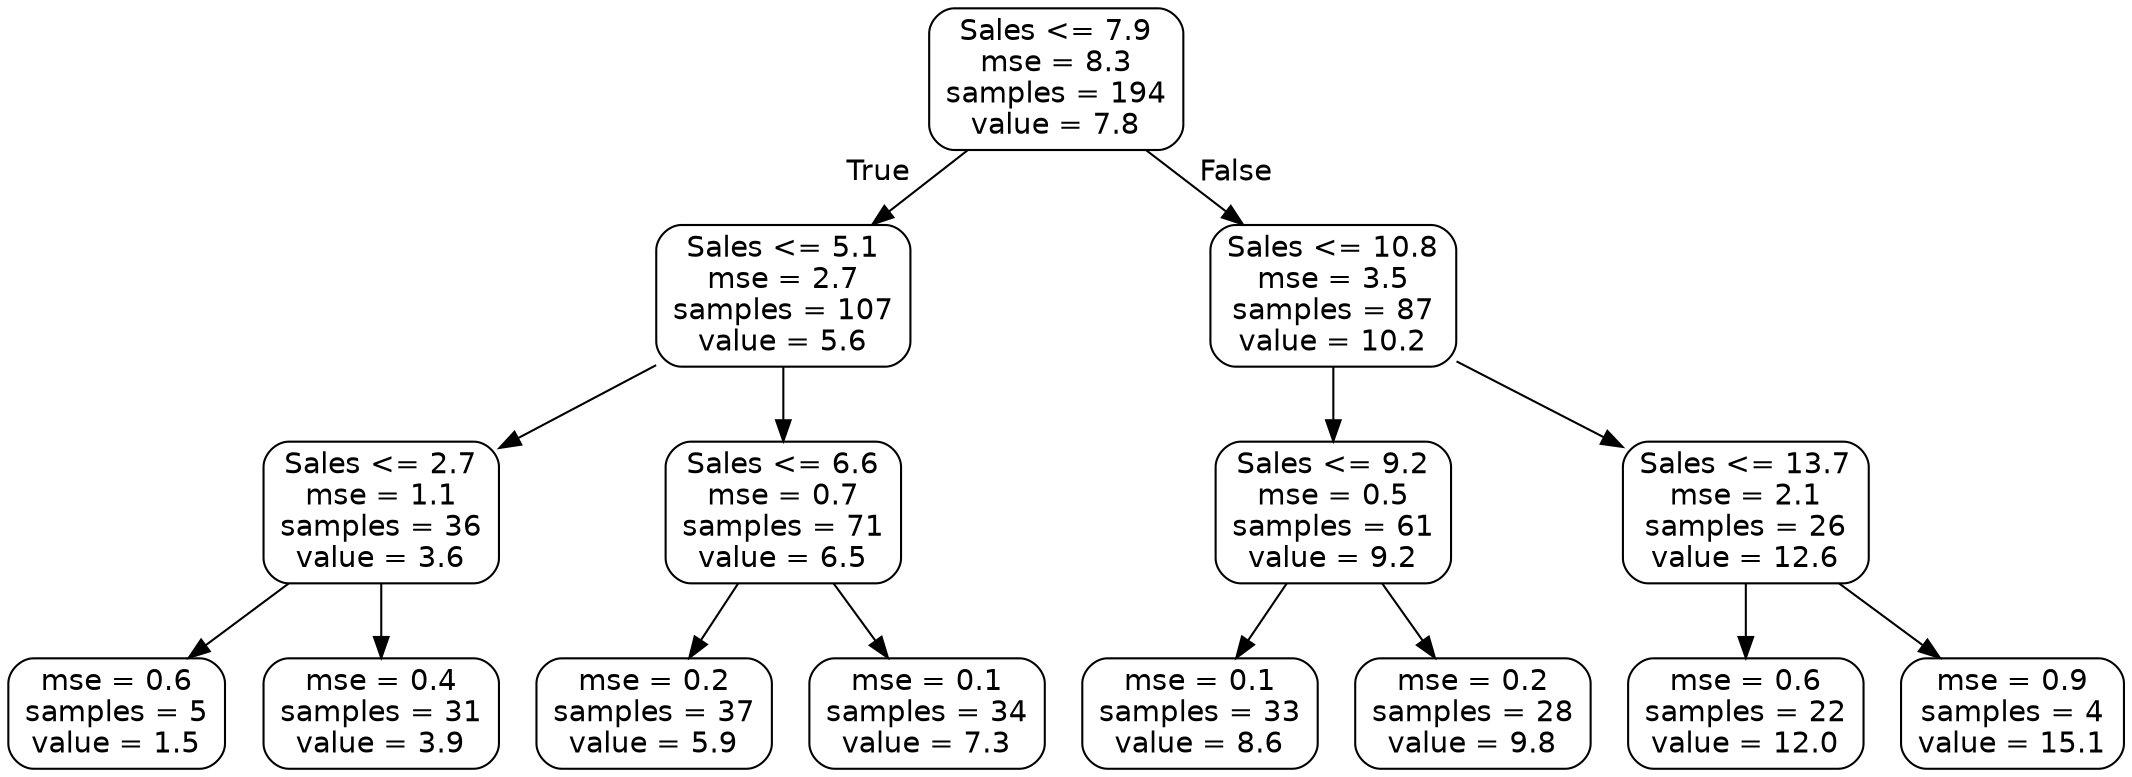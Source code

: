 digraph Tree {
node [shape=box, style="rounded", color="black", fontname=helvetica] ;
edge [fontname=helvetica] ;
0 [label="Sales <= 7.9\nmse = 8.3\nsamples = 194\nvalue = 7.8"] ;
1 [label="Sales <= 5.1\nmse = 2.7\nsamples = 107\nvalue = 5.6"] ;
0 -> 1 [labeldistance=2.5, labelangle=45, headlabel="True"] ;
2 [label="Sales <= 2.7\nmse = 1.1\nsamples = 36\nvalue = 3.6"] ;
1 -> 2 ;
3 [label="mse = 0.6\nsamples = 5\nvalue = 1.5"] ;
2 -> 3 ;
4 [label="mse = 0.4\nsamples = 31\nvalue = 3.9"] ;
2 -> 4 ;
5 [label="Sales <= 6.6\nmse = 0.7\nsamples = 71\nvalue = 6.5"] ;
1 -> 5 ;
6 [label="mse = 0.2\nsamples = 37\nvalue = 5.9"] ;
5 -> 6 ;
7 [label="mse = 0.1\nsamples = 34\nvalue = 7.3"] ;
5 -> 7 ;
8 [label="Sales <= 10.8\nmse = 3.5\nsamples = 87\nvalue = 10.2"] ;
0 -> 8 [labeldistance=2.5, labelangle=-45, headlabel="False"] ;
9 [label="Sales <= 9.2\nmse = 0.5\nsamples = 61\nvalue = 9.2"] ;
8 -> 9 ;
10 [label="mse = 0.1\nsamples = 33\nvalue = 8.6"] ;
9 -> 10 ;
11 [label="mse = 0.2\nsamples = 28\nvalue = 9.8"] ;
9 -> 11 ;
12 [label="Sales <= 13.7\nmse = 2.1\nsamples = 26\nvalue = 12.6"] ;
8 -> 12 ;
13 [label="mse = 0.6\nsamples = 22\nvalue = 12.0"] ;
12 -> 13 ;
14 [label="mse = 0.9\nsamples = 4\nvalue = 15.1"] ;
12 -> 14 ;
}